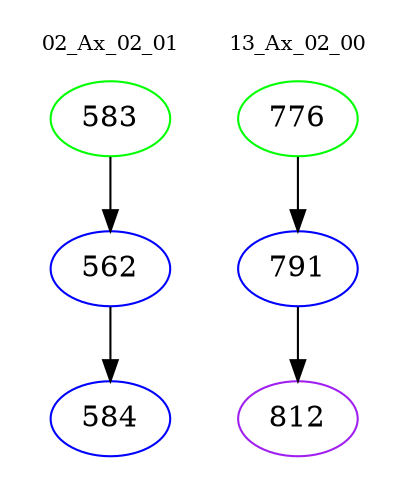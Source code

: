 digraph{
subgraph cluster_0 {
color = white
label = "02_Ax_02_01";
fontsize=10;
T0_583 [label="583", color="green"]
T0_583 -> T0_562 [color="black"]
T0_562 [label="562", color="blue"]
T0_562 -> T0_584 [color="black"]
T0_584 [label="584", color="blue"]
}
subgraph cluster_1 {
color = white
label = "13_Ax_02_00";
fontsize=10;
T1_776 [label="776", color="green"]
T1_776 -> T1_791 [color="black"]
T1_791 [label="791", color="blue"]
T1_791 -> T1_812 [color="black"]
T1_812 [label="812", color="purple"]
}
}
